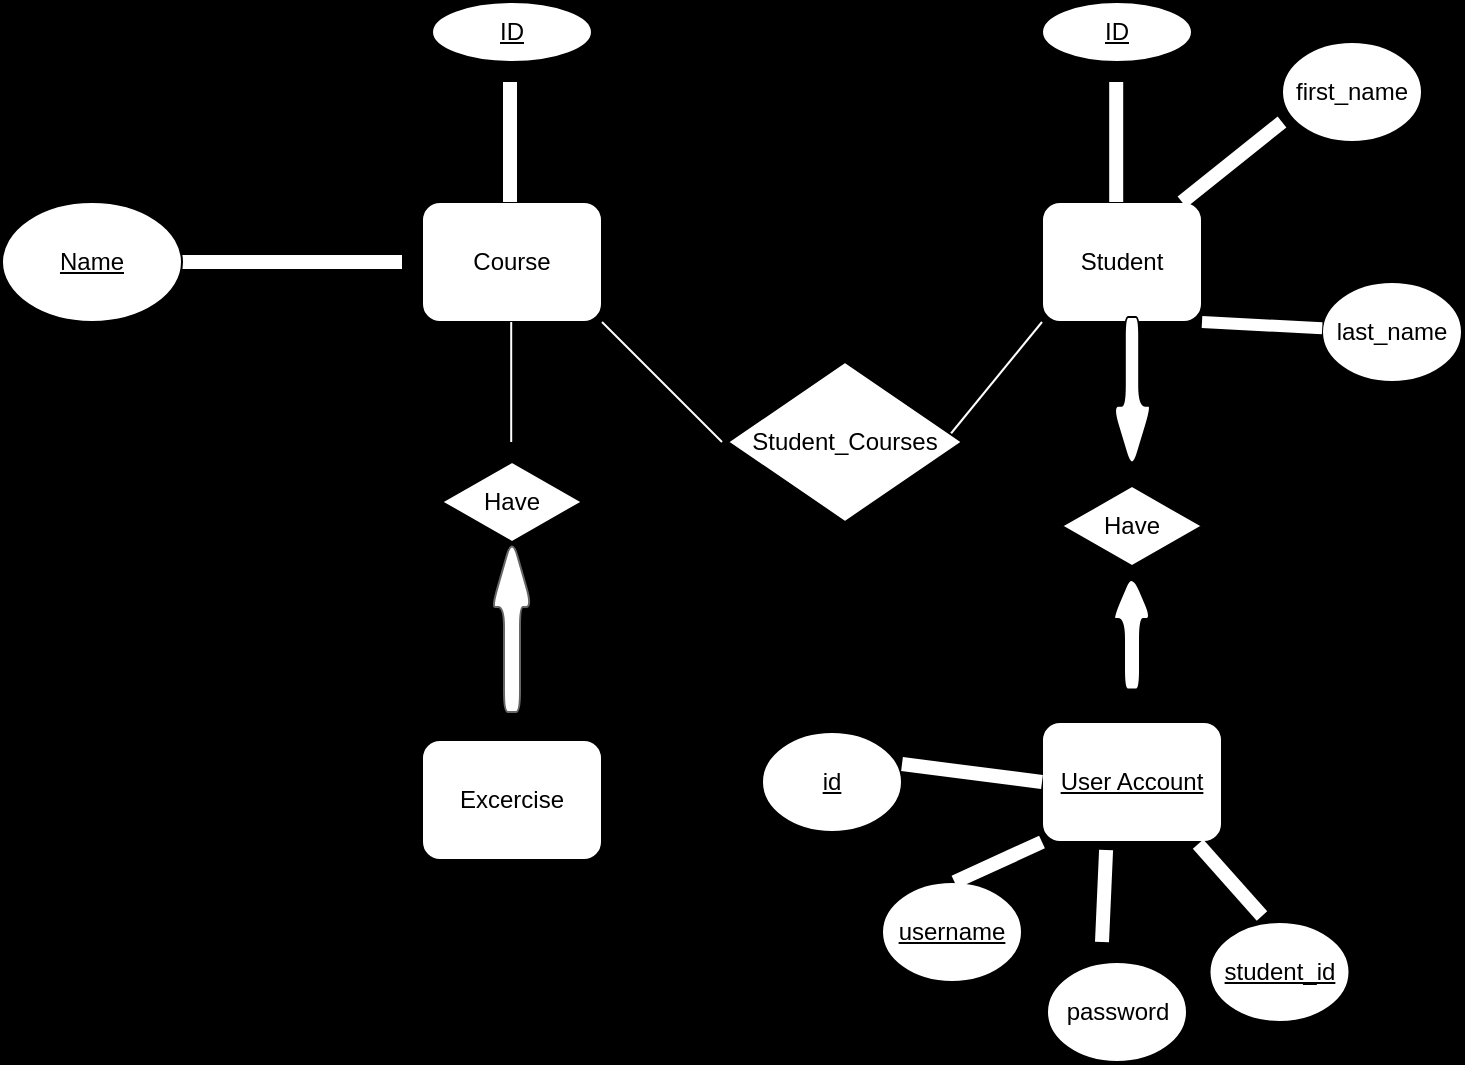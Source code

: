 <mxfile>
    <diagram id="Q_KET9dB85B3Kg3tcauO" name="Page-1">
        <mxGraphModel dx="900" dy="554" grid="1" gridSize="10" guides="1" tooltips="1" connect="1" arrows="1" fold="1" page="1" pageScale="1" pageWidth="850" pageHeight="1100" background="#000000" math="0" shadow="0">
            <root>
                <mxCell id="0"/>
                <mxCell id="1" parent="0"/>
                <mxCell id="8" value="Course" style="rounded=1;whiteSpace=wrap;html=1;fillColor=default;" parent="1" vertex="1">
                    <mxGeometry x="210" y="100" width="90" height="60" as="geometry"/>
                </mxCell>
                <mxCell id="12" value="Student" style="rounded=1;whiteSpace=wrap;html=1;fillColor=default;" parent="1" vertex="1">
                    <mxGeometry x="520" y="100" width="80" height="60" as="geometry"/>
                </mxCell>
                <mxCell id="30" value="" style="edgeStyle=none;html=1;" parent="1" source="13" target="29" edge="1">
                    <mxGeometry relative="1" as="geometry"/>
                </mxCell>
                <mxCell id="13" value="Excercise" style="rounded=1;whiteSpace=wrap;html=1;fillColor=default;" parent="1" vertex="1">
                    <mxGeometry x="210" y="369" width="90" height="60" as="geometry"/>
                </mxCell>
                <mxCell id="14" value="&lt;u&gt;User Account&lt;/u&gt;" style="rounded=1;whiteSpace=wrap;html=1;fillColor=default;" parent="1" vertex="1">
                    <mxGeometry x="520" y="360" width="90" height="60" as="geometry"/>
                </mxCell>
                <mxCell id="21" value="Have" style="rhombus;whiteSpace=wrap;html=1;" parent="1" vertex="1">
                    <mxGeometry x="530" y="242" width="70" height="40" as="geometry"/>
                </mxCell>
                <mxCell id="22" value="Have" style="rhombus;whiteSpace=wrap;html=1;" parent="1" vertex="1">
                    <mxGeometry x="220" y="230" width="70" height="40" as="geometry"/>
                </mxCell>
                <mxCell id="23" value="" style="endArrow=none;html=1;strokeColor=#FFFFFF;" parent="1" edge="1">
                    <mxGeometry width="50" height="50" relative="1" as="geometry">
                        <mxPoint x="254.6" y="220" as="sourcePoint"/>
                        <mxPoint x="254.6" y="160" as="targetPoint"/>
                    </mxGeometry>
                </mxCell>
                <mxCell id="29" value="" style="shape=singleArrow;whiteSpace=wrap;html=1;arrowWidth=0.4;arrowSize=0.4;fillColor=#FFFFFF;rounded=1;rotation=-90;fontColor=#333333;strokeColor=#666666;" parent="1" vertex="1">
                    <mxGeometry x="211.25" y="301.25" width="87.5" height="20" as="geometry"/>
                </mxCell>
                <mxCell id="32" value="" style="shape=singleArrow;whiteSpace=wrap;html=1;arrowWidth=0.4;arrowSize=0.4;fillColor=#FFFFFF;rounded=1;rotation=-90;" parent="1" vertex="1">
                    <mxGeometry x="535.63" y="304.38" width="58.75" height="20" as="geometry"/>
                </mxCell>
                <mxCell id="33" value="" style="shape=singleArrow;whiteSpace=wrap;html=1;arrowWidth=0.36;arrowSize=0.428;fillColor=#FFFFFF;rounded=1;rotation=90;" parent="1" vertex="1">
                    <mxGeometry x="526.25" y="186.25" width="77.5" height="20" as="geometry"/>
                </mxCell>
                <mxCell id="34" value="&lt;u&gt;ID&lt;/u&gt;" style="ellipse;whiteSpace=wrap;html=1;fillColor=default;rounded=1;" parent="1" vertex="1">
                    <mxGeometry x="520" width="75" height="30" as="geometry"/>
                </mxCell>
                <mxCell id="36" value="&lt;u&gt;ID&lt;/u&gt;" style="ellipse;whiteSpace=wrap;html=1;fillColor=default;rounded=1;" parent="1" vertex="1">
                    <mxGeometry x="215" width="80" height="30" as="geometry"/>
                </mxCell>
                <mxCell id="38" value="" style="endArrow=none;html=1;strokeWidth=7;strokeColor=#FFFFFF;" parent="1" edge="1">
                    <mxGeometry width="50" height="50" relative="1" as="geometry">
                        <mxPoint x="557.1" y="100" as="sourcePoint"/>
                        <mxPoint x="557.1" y="40" as="targetPoint"/>
                    </mxGeometry>
                </mxCell>
                <mxCell id="41" value="&lt;u&gt;username&lt;/u&gt;" style="ellipse;whiteSpace=wrap;html=1;" parent="1" vertex="1">
                    <mxGeometry x="440" y="440" width="70" height="50" as="geometry"/>
                </mxCell>
                <mxCell id="43" value="&lt;u&gt;student_id&lt;/u&gt;" style="ellipse;whiteSpace=wrap;html=1;" parent="1" vertex="1">
                    <mxGeometry x="603.75" y="460" width="70" height="50" as="geometry"/>
                </mxCell>
                <mxCell id="45" value="password" style="ellipse;whiteSpace=wrap;html=1;" parent="1" vertex="1">
                    <mxGeometry x="522.5" y="480" width="70" height="50" as="geometry"/>
                </mxCell>
                <mxCell id="47" value="&lt;u&gt;id&lt;/u&gt;" style="ellipse;whiteSpace=wrap;html=1;" parent="1" vertex="1">
                    <mxGeometry x="380" y="365" width="70" height="50" as="geometry"/>
                </mxCell>
                <mxCell id="51" value="last_name" style="ellipse;whiteSpace=wrap;html=1;" parent="1" vertex="1">
                    <mxGeometry x="660" y="140" width="70" height="50" as="geometry"/>
                </mxCell>
                <mxCell id="52" value="first_name" style="ellipse;whiteSpace=wrap;html=1;" parent="1" vertex="1">
                    <mxGeometry x="640" y="20" width="70" height="50" as="geometry"/>
                </mxCell>
                <mxCell id="56" value="" style="endArrow=none;html=1;entryX=0;entryY=1;entryDx=0;entryDy=0;strokeColor=#FFFFFF;" edge="1" parent="1" target="12">
                    <mxGeometry width="50" height="50" relative="1" as="geometry">
                        <mxPoint x="470" y="221.25" as="sourcePoint"/>
                        <mxPoint x="520" y="171.25" as="targetPoint"/>
                    </mxGeometry>
                </mxCell>
                <mxCell id="57" value="" style="endArrow=none;html=1;entryX=1;entryY=1;entryDx=0;entryDy=0;fillColor=#eeeeee;strokeColor=#FFFFFF;" edge="1" parent="1" target="8">
                    <mxGeometry width="50" height="50" relative="1" as="geometry">
                        <mxPoint x="360" y="220" as="sourcePoint"/>
                        <mxPoint x="350" y="160" as="targetPoint"/>
                    </mxGeometry>
                </mxCell>
                <mxCell id="58" value="" style="endArrow=none;html=1;entryX=0;entryY=0.8;entryDx=0;entryDy=0;entryPerimeter=0;strokeWidth=7;strokeColor=#FFFFFF;" edge="1" parent="1" target="52">
                    <mxGeometry width="50" height="50" relative="1" as="geometry">
                        <mxPoint x="590" y="100" as="sourcePoint"/>
                        <mxPoint x="640" y="38.75" as="targetPoint"/>
                        <Array as="points"/>
                    </mxGeometry>
                </mxCell>
                <mxCell id="59" value="" style="endArrow=none;html=1;exitX=1;exitY=1;exitDx=0;exitDy=0;strokeWidth=6;strokeColor=#FFFFFF;" edge="1" parent="1" source="12" target="51">
                    <mxGeometry width="50" height="50" relative="1" as="geometry">
                        <mxPoint x="600" y="110" as="sourcePoint"/>
                        <mxPoint x="650" y="70" as="targetPoint"/>
                        <Array as="points"/>
                    </mxGeometry>
                </mxCell>
                <mxCell id="60" value="Student_Courses" style="rhombus;whiteSpace=wrap;html=1;" vertex="1" parent="1">
                    <mxGeometry x="363" y="180" width="117" height="80" as="geometry"/>
                </mxCell>
                <mxCell id="61" value="" style="endArrow=none;html=1;entryX=0;entryY=1;entryDx=0;entryDy=0;strokeWidth=7;strokeColor=#FFFFFF;" edge="1" parent="1" target="14">
                    <mxGeometry width="50" height="50" relative="1" as="geometry">
                        <mxPoint x="476.25" y="440" as="sourcePoint"/>
                        <mxPoint x="526.25" y="390" as="targetPoint"/>
                    </mxGeometry>
                </mxCell>
                <mxCell id="62" value="" style="endArrow=none;html=1;entryX=0.356;entryY=1.067;entryDx=0;entryDy=0;entryPerimeter=0;strokeWidth=7;strokeColor=#FFFFFF;" edge="1" parent="1" target="14">
                    <mxGeometry width="50" height="50" relative="1" as="geometry">
                        <mxPoint x="550" y="470" as="sourcePoint"/>
                        <mxPoint x="530" y="430" as="targetPoint"/>
                    </mxGeometry>
                </mxCell>
                <mxCell id="63" value="" style="endArrow=none;html=1;entryX=0.867;entryY=1.017;entryDx=0;entryDy=0;entryPerimeter=0;exitX=0.375;exitY=-0.06;exitDx=0;exitDy=0;exitPerimeter=0;strokeWidth=7;strokeColor=#FFFFFF;" edge="1" parent="1" source="43" target="14">
                    <mxGeometry width="50" height="50" relative="1" as="geometry">
                        <mxPoint x="560" y="480" as="sourcePoint"/>
                        <mxPoint x="562.04" y="434.02" as="targetPoint"/>
                    </mxGeometry>
                </mxCell>
                <mxCell id="64" value="" style="endArrow=none;html=1;entryX=0.867;entryY=1.017;entryDx=0;entryDy=0;entryPerimeter=0;exitX=0;exitY=0.5;exitDx=0;exitDy=0;strokeWidth=7;strokeColor=#FFFFFF;" edge="1" parent="1" source="14">
                    <mxGeometry width="50" height="50" relative="1" as="geometry">
                        <mxPoint x="481.97" y="416.99" as="sourcePoint"/>
                        <mxPoint x="450" y="381.01" as="targetPoint"/>
                        <Array as="points"/>
                    </mxGeometry>
                </mxCell>
                <mxCell id="65" value="" style="endArrow=none;html=1;strokeWidth=7;strokeColor=#FFFFFF;" edge="1" parent="1">
                    <mxGeometry width="50" height="50" relative="1" as="geometry">
                        <mxPoint x="200" y="130" as="sourcePoint"/>
                        <mxPoint x="90" y="130" as="targetPoint"/>
                        <Array as="points">
                            <mxPoint x="150.4" y="130"/>
                        </Array>
                    </mxGeometry>
                </mxCell>
                <mxCell id="66" value="&lt;u&gt;Name&lt;/u&gt;" style="ellipse;whiteSpace=wrap;html=1;" vertex="1" parent="1">
                    <mxGeometry y="100" width="90" height="60" as="geometry"/>
                </mxCell>
                <mxCell id="69" value="" style="endArrow=none;html=1;strokeWidth=7;strokeColor=#FFFFFF;" edge="1" parent="1">
                    <mxGeometry width="50" height="50" relative="1" as="geometry">
                        <mxPoint x="254.0" y="100" as="sourcePoint"/>
                        <mxPoint x="254.0" y="40" as="targetPoint"/>
                    </mxGeometry>
                </mxCell>
            </root>
        </mxGraphModel>
    </diagram>
</mxfile>